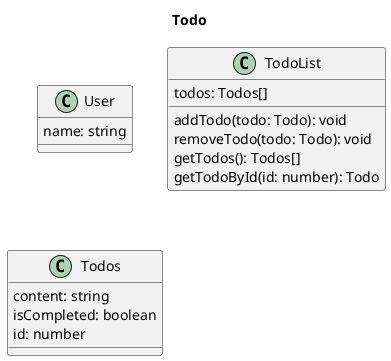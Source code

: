 @startuml
Title: Todo

class User {
    name: string
}

class TodoList {

    todos: Todos[]
    addTodo(todo: Todo): void
    removeTodo(todo: Todo): void
    getTodos(): Todos[]
    getTodoById(id: number): Todo

}

class Todos {

    content: string
    isCompleted: boolean
    id: number

}

@enduml